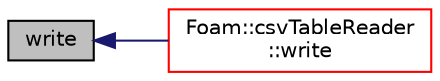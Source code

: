 digraph "write"
{
  bgcolor="transparent";
  edge [fontname="Helvetica",fontsize="10",labelfontname="Helvetica",labelfontsize="10"];
  node [fontname="Helvetica",fontsize="10",shape=record];
  rankdir="LR";
  Node17 [label="write",height=0.2,width=0.4,color="black", fillcolor="grey75", style="filled", fontcolor="black"];
  Node17 -> Node18 [dir="back",color="midnightblue",fontsize="10",style="solid",fontname="Helvetica"];
  Node18 [label="Foam::csvTableReader\l::write",height=0.2,width=0.4,color="red",URL="$a27853.html#a78cec3e4ecac4a89a3ad8d38f2ad21f5",tooltip="Write the remaining parameters. "];
}
